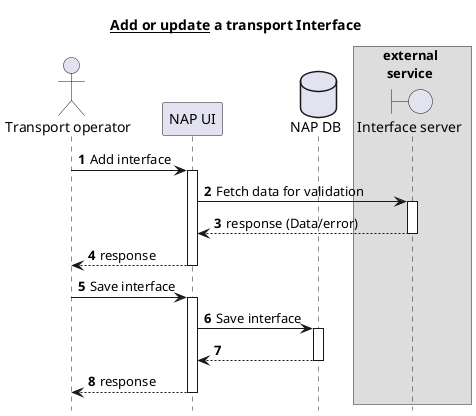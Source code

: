 @startuml
title __Add or update__ a transport Interface
autonumber
hide footbox

actor "Transport operator" as OPER
participant "NAP UI" as UI
database "NAP DB" as DB
box external \n service
    boundary "Interface server" as IFACE
end box

OPER->UI: Add interface
activate UI
        UI->IFACE: Fetch data for validation
        activate IFACE
        return response (Data/error)
                return response

                OPER->UI: Save interface
                activate UI
UI->DB: Save interface
                activate DB

return
return response

@enduml

